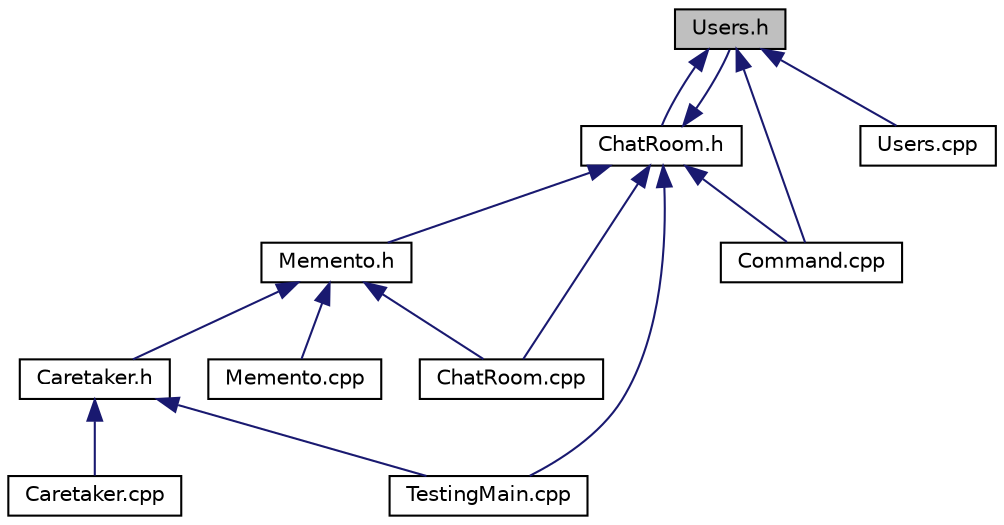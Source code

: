 digraph "Users.h"
{
 // LATEX_PDF_SIZE
  edge [fontname="Helvetica",fontsize="10",labelfontname="Helvetica",labelfontsize="10"];
  node [fontname="Helvetica",fontsize="10",shape=record];
  Node1 [label="Users.h",height=0.2,width=0.4,color="black", fillcolor="grey75", style="filled", fontcolor="black",tooltip="User classes implementing different user types for the chat system."];
  Node1 -> Node2 [dir="back",color="midnightblue",fontsize="10",style="solid",fontname="Helvetica"];
  Node2 [label="ChatRoom.h",height=0.2,width=0.4,color="black", fillcolor="white", style="filled",URL="$ChatRoom_8h.html",tooltip="This file contains the declaration of the ChatRoom class and its derived classes CtrlCat and Dogorith..."];
  Node2 -> Node3 [dir="back",color="midnightblue",fontsize="10",style="solid",fontname="Helvetica"];
  Node3 [label="Memento.h",height=0.2,width=0.4,color="black", fillcolor="white", style="filled",URL="$Memento_8h.html",tooltip="Memento pattern implementation for state preservation."];
  Node3 -> Node4 [dir="back",color="midnightblue",fontsize="10",style="solid",fontname="Helvetica"];
  Node4 [label="Caretaker.h",height=0.2,width=0.4,color="black", fillcolor="white", style="filled",URL="$Caretaker_8h.html",tooltip="Definition of the Caretaker class for managing Memento objects."];
  Node4 -> Node5 [dir="back",color="midnightblue",fontsize="10",style="solid",fontname="Helvetica"];
  Node5 [label="Caretaker.cpp",height=0.2,width=0.4,color="black", fillcolor="white", style="filled",URL="$Caretaker_8cpp.html",tooltip=" "];
  Node4 -> Node6 [dir="back",color="midnightblue",fontsize="10",style="solid",fontname="Helvetica"];
  Node6 [label="TestingMain.cpp",height=0.2,width=0.4,color="black", fillcolor="white", style="filled",URL="$TestingMain_8cpp.html",tooltip=" "];
  Node3 -> Node7 [dir="back",color="midnightblue",fontsize="10",style="solid",fontname="Helvetica"];
  Node7 [label="ChatRoom.cpp",height=0.2,width=0.4,color="black", fillcolor="white", style="filled",URL="$ChatRoom_8cpp.html",tooltip=" "];
  Node3 -> Node8 [dir="back",color="midnightblue",fontsize="10",style="solid",fontname="Helvetica"];
  Node8 [label="Memento.cpp",height=0.2,width=0.4,color="black", fillcolor="white", style="filled",URL="$Memento_8cpp.html",tooltip=" "];
  Node2 -> Node1 [dir="back",color="midnightblue",fontsize="10",style="solid",fontname="Helvetica"];
  Node2 -> Node7 [dir="back",color="midnightblue",fontsize="10",style="solid",fontname="Helvetica"];
  Node2 -> Node9 [dir="back",color="midnightblue",fontsize="10",style="solid",fontname="Helvetica"];
  Node9 [label="Command.cpp",height=0.2,width=0.4,color="black", fillcolor="white", style="filled",URL="$Command_8cpp.html",tooltip=" "];
  Node2 -> Node6 [dir="back",color="midnightblue",fontsize="10",style="solid",fontname="Helvetica"];
  Node1 -> Node9 [dir="back",color="midnightblue",fontsize="10",style="solid",fontname="Helvetica"];
  Node1 -> Node10 [dir="back",color="midnightblue",fontsize="10",style="solid",fontname="Helvetica"];
  Node10 [label="Users.cpp",height=0.2,width=0.4,color="black", fillcolor="white", style="filled",URL="$Users_8cpp.html",tooltip=" "];
}
